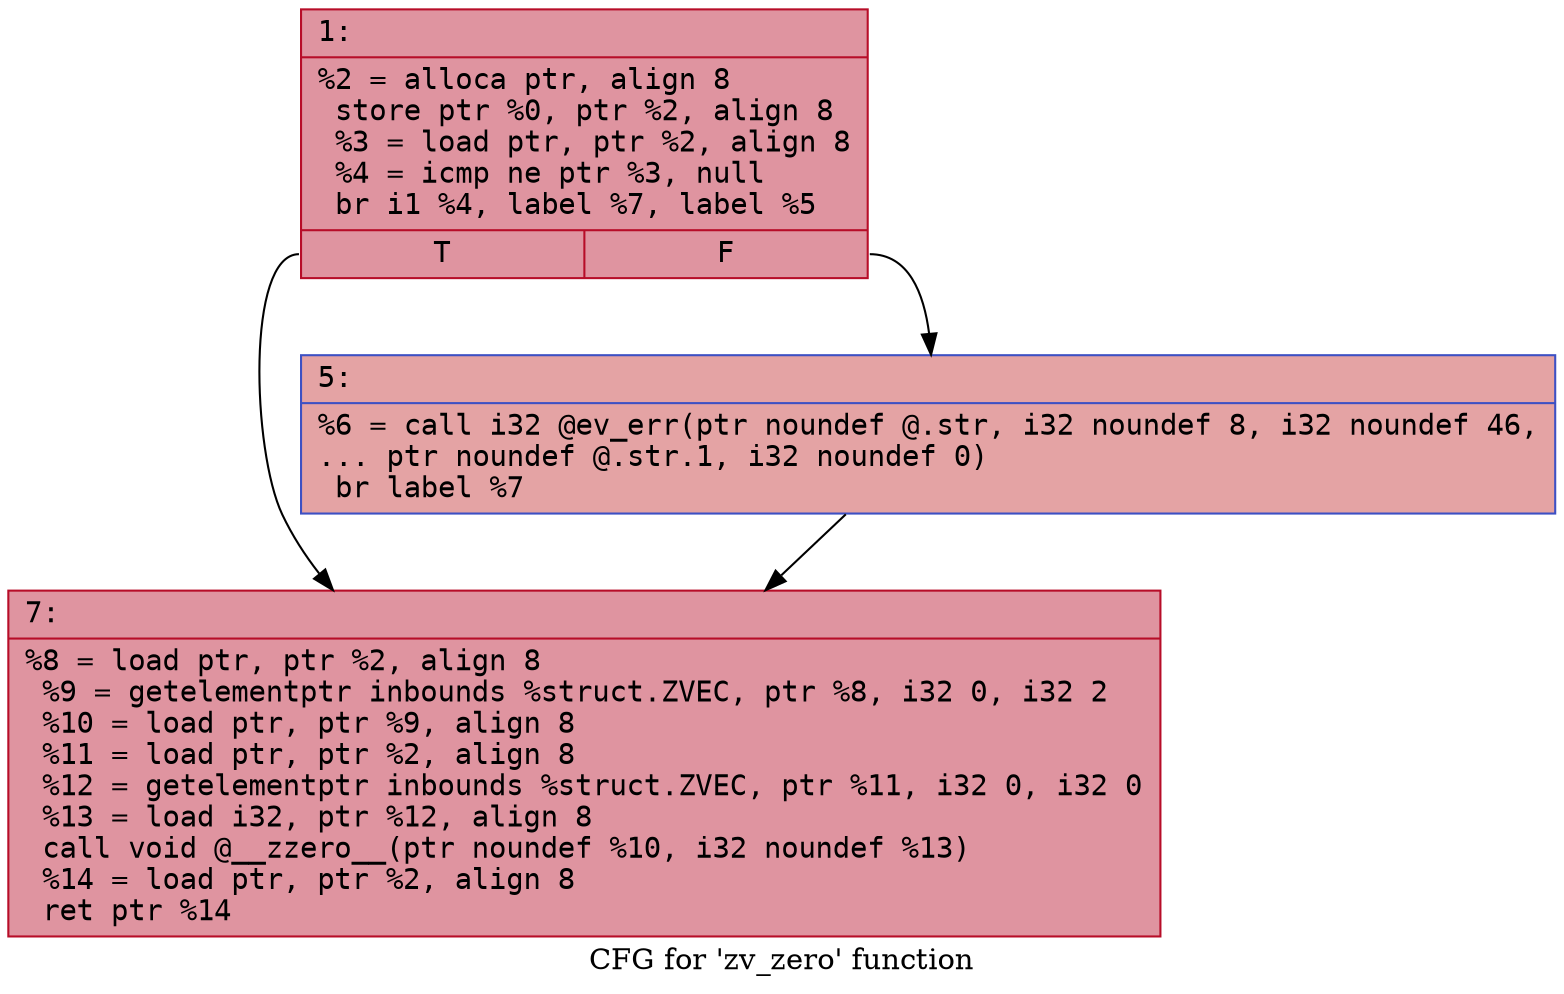 digraph "CFG for 'zv_zero' function" {
	label="CFG for 'zv_zero' function";

	Node0x6000014c60d0 [shape=record,color="#b70d28ff", style=filled, fillcolor="#b70d2870" fontname="Courier",label="{1:\l|  %2 = alloca ptr, align 8\l  store ptr %0, ptr %2, align 8\l  %3 = load ptr, ptr %2, align 8\l  %4 = icmp ne ptr %3, null\l  br i1 %4, label %7, label %5\l|{<s0>T|<s1>F}}"];
	Node0x6000014c60d0:s0 -> Node0x6000014c6170[tooltip="1 -> 7\nProbability 62.50%" ];
	Node0x6000014c60d0:s1 -> Node0x6000014c6120[tooltip="1 -> 5\nProbability 37.50%" ];
	Node0x6000014c6120 [shape=record,color="#3d50c3ff", style=filled, fillcolor="#c32e3170" fontname="Courier",label="{5:\l|  %6 = call i32 @ev_err(ptr noundef @.str, i32 noundef 8, i32 noundef 46,\l... ptr noundef @.str.1, i32 noundef 0)\l  br label %7\l}"];
	Node0x6000014c6120 -> Node0x6000014c6170[tooltip="5 -> 7\nProbability 100.00%" ];
	Node0x6000014c6170 [shape=record,color="#b70d28ff", style=filled, fillcolor="#b70d2870" fontname="Courier",label="{7:\l|  %8 = load ptr, ptr %2, align 8\l  %9 = getelementptr inbounds %struct.ZVEC, ptr %8, i32 0, i32 2\l  %10 = load ptr, ptr %9, align 8\l  %11 = load ptr, ptr %2, align 8\l  %12 = getelementptr inbounds %struct.ZVEC, ptr %11, i32 0, i32 0\l  %13 = load i32, ptr %12, align 8\l  call void @__zzero__(ptr noundef %10, i32 noundef %13)\l  %14 = load ptr, ptr %2, align 8\l  ret ptr %14\l}"];
}
